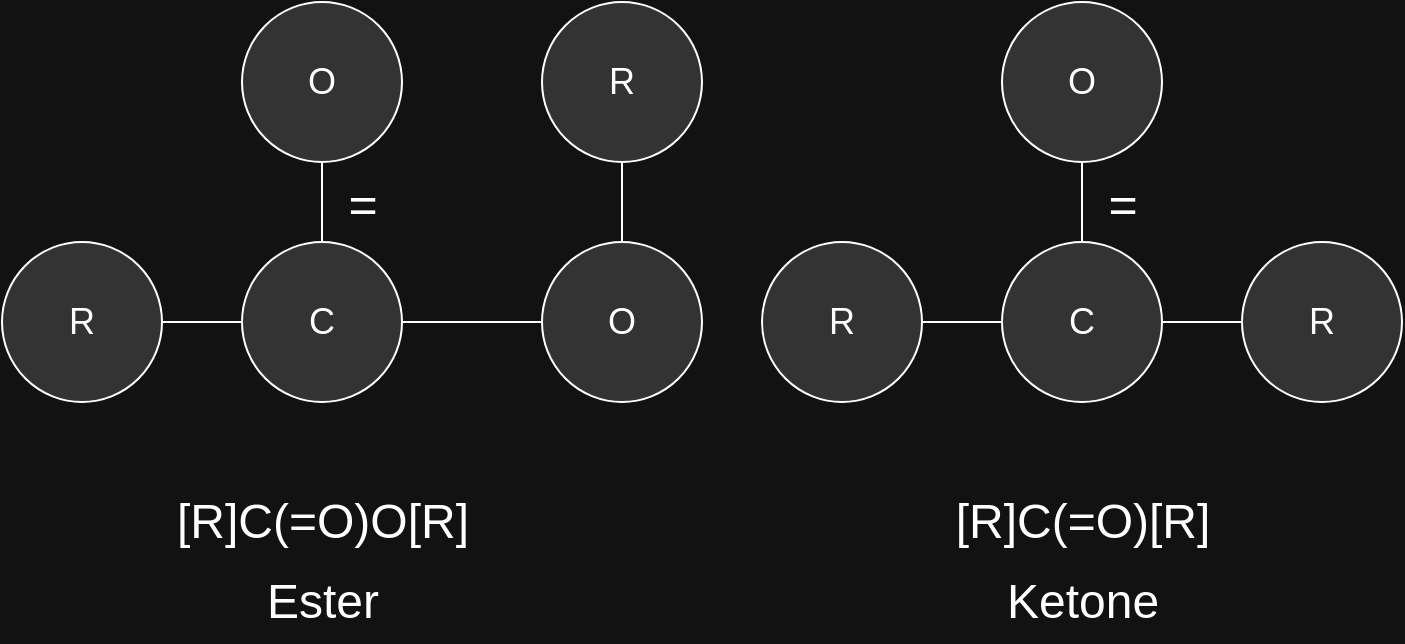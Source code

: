 <mxfile version="20.2.8" type="device"><diagram id="pz-0zv2YqAABv18I06md" name="Page-1"><mxGraphModel dx="1422" dy="775" grid="1" gridSize="10" guides="1" tooltips="1" connect="1" arrows="1" fold="1" page="1" pageScale="1" pageWidth="850" pageHeight="1100" background="#121212" math="0" shadow="0"><root><mxCell id="0"/><mxCell id="1" parent="0"/><mxCell id="BMkLqJjswnOOC5H78z4--1" value="&lt;font style=&quot;font-size: 18px;&quot;&gt;R&lt;/font&gt;" style="ellipse;whiteSpace=wrap;html=1;aspect=fixed;fillColor=#333333;labelBackgroundColor=none;fontColor=#FFFFFF;labelBorderColor=none;strokeColor=#FFFFFF;" vertex="1" parent="1"><mxGeometry x="400" y="250" width="80" height="80" as="geometry"/></mxCell><mxCell id="BMkLqJjswnOOC5H78z4--2" value="&lt;font style=&quot;font-size: 24px;&quot;&gt;[R]C(=O)[R]&lt;/font&gt;" style="text;html=1;align=center;verticalAlign=middle;resizable=0;points=[];autosize=1;strokeColor=none;fillColor=none;fontColor=#FFFFFF;labelBackgroundColor=none;labelBorderColor=none;" vertex="1" parent="1"><mxGeometry x="485" y="370" width="150" height="40" as="geometry"/></mxCell><mxCell id="BMkLqJjswnOOC5H78z4--3" value="&lt;font style=&quot;font-size: 18px;&quot;&gt;C&lt;/font&gt;" style="ellipse;whiteSpace=wrap;html=1;aspect=fixed;fillColor=#333333;labelBackgroundColor=none;fontColor=#FFFFFF;labelBorderColor=none;strokeColor=#FFFFFF;" vertex="1" parent="1"><mxGeometry x="520" y="250" width="80" height="80" as="geometry"/></mxCell><mxCell id="BMkLqJjswnOOC5H78z4--4" value="" style="endArrow=none;html=1;rounded=0;exitX=1;exitY=0.5;exitDx=0;exitDy=0;entryX=0;entryY=0.5;entryDx=0;entryDy=0;labelBackgroundColor=#828282;strokeColor=#FFFFFF;" edge="1" parent="1" source="BMkLqJjswnOOC5H78z4--1" target="BMkLqJjswnOOC5H78z4--3"><mxGeometry width="50" height="50" relative="1" as="geometry"><mxPoint x="600" y="340" as="sourcePoint"/><mxPoint x="650" y="290" as="targetPoint"/></mxGeometry></mxCell><mxCell id="BMkLqJjswnOOC5H78z4--5" value="&lt;font style=&quot;font-size: 18px;&quot;&gt;O&lt;/font&gt;" style="ellipse;whiteSpace=wrap;html=1;aspect=fixed;fillColor=#333333;labelBackgroundColor=none;fontColor=#FFFFFF;labelBorderColor=none;strokeColor=#FFFFFF;" vertex="1" parent="1"><mxGeometry x="520" y="130" width="80" height="80" as="geometry"/></mxCell><mxCell id="BMkLqJjswnOOC5H78z4--6" value="" style="endArrow=none;html=1;rounded=0;entryX=0.5;entryY=1;entryDx=0;entryDy=0;exitX=0.5;exitY=0;exitDx=0;exitDy=0;labelBackgroundColor=#828282;strokeColor=#FFFFFF;" edge="1" parent="1" source="BMkLqJjswnOOC5H78z4--3" target="BMkLqJjswnOOC5H78z4--5"><mxGeometry width="50" height="50" relative="1" as="geometry"><mxPoint x="650" y="470" as="sourcePoint"/><mxPoint x="700" y="420" as="targetPoint"/></mxGeometry></mxCell><mxCell id="BMkLqJjswnOOC5H78z4--7" value="&lt;font style=&quot;font-size: 18px;&quot;&gt;R&lt;/font&gt;" style="ellipse;whiteSpace=wrap;html=1;aspect=fixed;fillColor=#333333;labelBackgroundColor=none;fontColor=#FFFFFF;labelBorderColor=none;strokeColor=#FFFFFF;" vertex="1" parent="1"><mxGeometry x="640" y="250" width="80" height="80" as="geometry"/></mxCell><mxCell id="BMkLqJjswnOOC5H78z4--8" value="" style="endArrow=none;html=1;rounded=0;exitX=1;exitY=0.5;exitDx=0;exitDy=0;entryX=0;entryY=0.5;entryDx=0;entryDy=0;labelBackgroundColor=#828282;strokeColor=#FFFFFF;" edge="1" parent="1" source="BMkLqJjswnOOC5H78z4--3" target="BMkLqJjswnOOC5H78z4--7"><mxGeometry width="50" height="50" relative="1" as="geometry"><mxPoint x="610" y="260" as="sourcePoint"/><mxPoint x="660" y="210" as="targetPoint"/></mxGeometry></mxCell><mxCell id="BMkLqJjswnOOC5H78z4--9" value="&lt;font style=&quot;font-size: 18px;&quot;&gt;R&lt;/font&gt;" style="ellipse;whiteSpace=wrap;html=1;aspect=fixed;fillColor=#333333;labelBackgroundColor=none;fontColor=#FFFFFF;labelBorderColor=none;strokeColor=#FFFFFF;" vertex="1" parent="1"><mxGeometry x="20" y="250" width="80" height="80" as="geometry"/></mxCell><mxCell id="BMkLqJjswnOOC5H78z4--10" value="&lt;font style=&quot;font-size: 24px;&quot;&gt;[R]C(=O)O[R]&lt;/font&gt;" style="text;html=1;align=center;verticalAlign=middle;resizable=0;points=[];autosize=1;strokeColor=none;fillColor=none;fontColor=#FFFFFF;labelBackgroundColor=none;labelBorderColor=none;" vertex="1" parent="1"><mxGeometry x="95" y="370" width="170" height="40" as="geometry"/></mxCell><mxCell id="BMkLqJjswnOOC5H78z4--11" value="&lt;font style=&quot;font-size: 18px;&quot;&gt;C&lt;/font&gt;" style="ellipse;whiteSpace=wrap;html=1;aspect=fixed;fillColor=#333333;labelBackgroundColor=none;fontColor=#FFFFFF;labelBorderColor=none;strokeColor=#FFFFFF;" vertex="1" parent="1"><mxGeometry x="140" y="250" width="80" height="80" as="geometry"/></mxCell><mxCell id="BMkLqJjswnOOC5H78z4--12" value="" style="endArrow=none;html=1;rounded=0;exitX=1;exitY=0.5;exitDx=0;exitDy=0;entryX=0;entryY=0.5;entryDx=0;entryDy=0;labelBackgroundColor=#828282;strokeColor=#FFFFFF;" edge="1" parent="1" source="BMkLqJjswnOOC5H78z4--9" target="BMkLqJjswnOOC5H78z4--11"><mxGeometry width="50" height="50" relative="1" as="geometry"><mxPoint x="220" y="340" as="sourcePoint"/><mxPoint x="270" y="290" as="targetPoint"/></mxGeometry></mxCell><mxCell id="BMkLqJjswnOOC5H78z4--13" value="&lt;font style=&quot;font-size: 18px;&quot;&gt;O&lt;/font&gt;" style="ellipse;whiteSpace=wrap;html=1;aspect=fixed;fillColor=#333333;labelBackgroundColor=none;fontColor=#FFFFFF;labelBorderColor=none;strokeColor=#FFFFFF;" vertex="1" parent="1"><mxGeometry x="140" y="130" width="80" height="80" as="geometry"/></mxCell><mxCell id="BMkLqJjswnOOC5H78z4--14" value="" style="endArrow=none;html=1;rounded=0;entryX=0.5;entryY=1;entryDx=0;entryDy=0;exitX=0.5;exitY=0;exitDx=0;exitDy=0;labelBackgroundColor=#828282;strokeColor=#FFFFFF;" edge="1" parent="1" source="BMkLqJjswnOOC5H78z4--11" target="BMkLqJjswnOOC5H78z4--13"><mxGeometry width="50" height="50" relative="1" as="geometry"><mxPoint x="270" y="470" as="sourcePoint"/><mxPoint x="320" y="420" as="targetPoint"/></mxGeometry></mxCell><mxCell id="BMkLqJjswnOOC5H78z4--15" value="&lt;font style=&quot;font-size: 18px;&quot;&gt;O&lt;/font&gt;" style="ellipse;whiteSpace=wrap;html=1;aspect=fixed;fillColor=#333333;labelBackgroundColor=none;fontColor=#FFFFFF;labelBorderColor=none;strokeColor=#FFFFFF;" vertex="1" parent="1"><mxGeometry x="290" y="250" width="80" height="80" as="geometry"/></mxCell><mxCell id="BMkLqJjswnOOC5H78z4--16" value="" style="endArrow=none;html=1;rounded=0;exitX=1;exitY=0.5;exitDx=0;exitDy=0;entryX=0;entryY=0.5;entryDx=0;entryDy=0;labelBackgroundColor=#828282;strokeColor=#FFFFFF;" edge="1" parent="1" source="BMkLqJjswnOOC5H78z4--11" target="BMkLqJjswnOOC5H78z4--15"><mxGeometry width="50" height="50" relative="1" as="geometry"><mxPoint x="230" y="260" as="sourcePoint"/><mxPoint x="280" y="210" as="targetPoint"/></mxGeometry></mxCell><mxCell id="BMkLqJjswnOOC5H78z4--17" value="&lt;font style=&quot;font-size: 24px;&quot;&gt;Ester&lt;/font&gt;" style="text;html=1;align=center;verticalAlign=middle;resizable=0;points=[];autosize=1;strokeColor=none;fillColor=none;fontColor=#FFFFFF;labelBackgroundColor=none;labelBorderColor=none;" vertex="1" parent="1"><mxGeometry x="140" y="410" width="80" height="40" as="geometry"/></mxCell><mxCell id="BMkLqJjswnOOC5H78z4--18" value="&lt;font style=&quot;font-size: 24px;&quot;&gt;Ketone&lt;/font&gt;" style="text;html=1;align=center;verticalAlign=middle;resizable=0;points=[];autosize=1;strokeColor=none;fillColor=none;fontColor=#FFFFFF;labelBackgroundColor=none;labelBorderColor=none;" vertex="1" parent="1"><mxGeometry x="510" y="410" width="100" height="40" as="geometry"/></mxCell><mxCell id="BMkLqJjswnOOC5H78z4--20" value="&lt;font style=&quot;font-size: 25px;&quot;&gt;=&lt;/font&gt;" style="text;html=1;align=center;verticalAlign=middle;resizable=0;points=[];autosize=1;strokeColor=none;fillColor=none;fontColor=#FFFFFF;" vertex="1" parent="1"><mxGeometry x="180" y="210" width="40" height="40" as="geometry"/></mxCell><mxCell id="BMkLqJjswnOOC5H78z4--21" value="&lt;font style=&quot;font-size: 25px;&quot;&gt;=&lt;/font&gt;" style="text;html=1;align=center;verticalAlign=middle;resizable=0;points=[];autosize=1;strokeColor=none;fillColor=none;fontColor=#FFFFFF;" vertex="1" parent="1"><mxGeometry x="560" y="210" width="40" height="40" as="geometry"/></mxCell><mxCell id="BMkLqJjswnOOC5H78z4--22" value="&lt;font style=&quot;font-size: 18px;&quot;&gt;R&lt;/font&gt;" style="ellipse;whiteSpace=wrap;html=1;aspect=fixed;fillColor=#333333;labelBackgroundColor=none;fontColor=#FFFFFF;labelBorderColor=none;strokeColor=#FFFFFF;" vertex="1" parent="1"><mxGeometry x="290" y="130" width="80" height="80" as="geometry"/></mxCell><mxCell id="BMkLqJjswnOOC5H78z4--24" value="" style="endArrow=none;html=1;rounded=0;exitX=0.5;exitY=0;exitDx=0;exitDy=0;entryX=0.5;entryY=1;entryDx=0;entryDy=0;labelBackgroundColor=#828282;strokeColor=#FFFFFF;" edge="1" parent="1" source="BMkLqJjswnOOC5H78z4--15" target="BMkLqJjswnOOC5H78z4--22"><mxGeometry width="50" height="50" relative="1" as="geometry"><mxPoint x="110" y="300" as="sourcePoint"/><mxPoint x="150" y="300" as="targetPoint"/></mxGeometry></mxCell></root></mxGraphModel></diagram></mxfile>